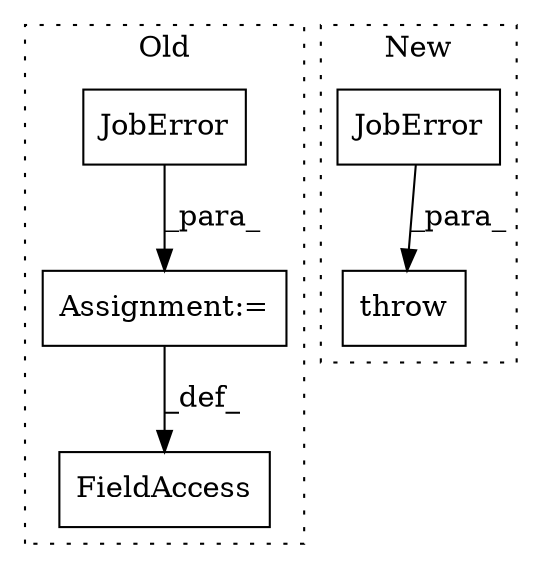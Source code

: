 digraph G {
subgraph cluster0 {
1 [label="JobError" a="32" s="2084,2102" l="9,1" shape="box"];
4 [label="FieldAccess" a="22" s="2070" l="13" shape="box"];
5 [label="Assignment:=" a="7" s="2083" l="1" shape="box"];
label = "Old";
style="dotted";
}
subgraph cluster1 {
2 [label="JobError" a="32" s="1995" l="10" shape="box"];
3 [label="throw" a="53" s="1989" l="6" shape="box"];
label = "New";
style="dotted";
}
1 -> 5 [label="_para_"];
2 -> 3 [label="_para_"];
5 -> 4 [label="_def_"];
}
